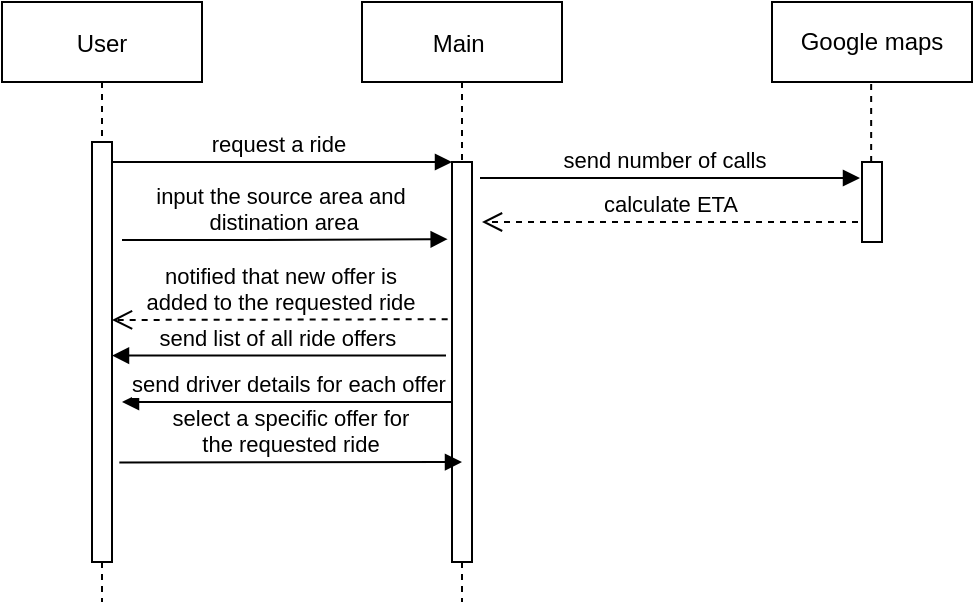<mxfile version="14.7.9" type="device"><diagram id="kgpKYQtTHZ0yAKxKKP6v" name="Page-1"><mxGraphModel dx="599" dy="293" grid="1" gridSize="10" guides="1" tooltips="1" connect="1" arrows="1" fold="1" page="1" pageScale="1" pageWidth="850" pageHeight="1100" math="0" shadow="0"><root><mxCell id="0"/><mxCell id="1" parent="0"/><mxCell id="3nuBFxr9cyL0pnOWT2aG-1" value="User" style="shape=umlLifeline;perimeter=lifelinePerimeter;container=1;collapsible=0;recursiveResize=0;rounded=0;shadow=0;strokeWidth=1;" parent="1" vertex="1"><mxGeometry x="120" y="80" width="100" height="300" as="geometry"/></mxCell><mxCell id="3nuBFxr9cyL0pnOWT2aG-2" value="" style="points=[];perimeter=orthogonalPerimeter;rounded=0;shadow=0;strokeWidth=1;" parent="3nuBFxr9cyL0pnOWT2aG-1" vertex="1"><mxGeometry x="45" y="70" width="10" height="210" as="geometry"/></mxCell><mxCell id="3nuBFxr9cyL0pnOWT2aG-5" value="Main " style="shape=umlLifeline;perimeter=lifelinePerimeter;container=1;collapsible=0;recursiveResize=0;rounded=0;shadow=0;strokeWidth=1;" parent="1" vertex="1"><mxGeometry x="300" y="80" width="100" height="300" as="geometry"/></mxCell><mxCell id="3nuBFxr9cyL0pnOWT2aG-6" value="" style="points=[];perimeter=orthogonalPerimeter;rounded=0;shadow=0;strokeWidth=1;" parent="3nuBFxr9cyL0pnOWT2aG-5" vertex="1"><mxGeometry x="45" y="80" width="10" height="200" as="geometry"/></mxCell><mxCell id="3nuBFxr9cyL0pnOWT2aG-8" value="request a ride " style="verticalAlign=bottom;endArrow=block;entryX=0;entryY=0;shadow=0;strokeWidth=1;" parent="1" source="3nuBFxr9cyL0pnOWT2aG-2" target="3nuBFxr9cyL0pnOWT2aG-6" edge="1"><mxGeometry relative="1" as="geometry"><mxPoint x="275" y="160" as="sourcePoint"/></mxGeometry></mxCell><mxCell id="3nuBFxr9cyL0pnOWT2aG-4" value="" style="points=[];perimeter=orthogonalPerimeter;rounded=0;shadow=0;strokeWidth=1;" parent="1" vertex="1"><mxGeometry x="550" y="160" width="10" height="40" as="geometry"/></mxCell><mxCell id="qaaI46k_3Flr2O-D5jYa-2" value="Google maps" style="rounded=0;whiteSpace=wrap;html=1;" vertex="1" parent="1"><mxGeometry x="505" y="80" width="100" height="40" as="geometry"/></mxCell><mxCell id="qaaI46k_3Flr2O-D5jYa-3" value="" style="endArrow=none;dashed=1;html=1;" edge="1" parent="1"><mxGeometry width="50" height="50" relative="1" as="geometry"><mxPoint x="554.58" y="160" as="sourcePoint"/><mxPoint x="554.58" y="120" as="targetPoint"/></mxGeometry></mxCell><mxCell id="qaaI46k_3Flr2O-D5jYa-4" value="input the source area and&lt;br&gt;&amp;nbsp;distination area" style="html=1;verticalAlign=bottom;endArrow=block;entryX=-0.217;entryY=0.193;entryDx=0;entryDy=0;entryPerimeter=0;" edge="1" parent="1" target="3nuBFxr9cyL0pnOWT2aG-6"><mxGeometry x="-0.032" width="80" relative="1" as="geometry"><mxPoint x="180" y="199" as="sourcePoint"/><mxPoint x="350" y="180" as="targetPoint"/><Array as="points"><mxPoint x="240" y="199"/></Array><mxPoint as="offset"/></mxGeometry></mxCell><mxCell id="qaaI46k_3Flr2O-D5jYa-5" value="notified that new offer is &lt;br&gt;added to the requested ride" style="html=1;verticalAlign=bottom;endArrow=open;dashed=1;endSize=8;exitX=-0.217;exitY=0.393;exitDx=0;exitDy=0;exitPerimeter=0;" edge="1" parent="1" source="3nuBFxr9cyL0pnOWT2aG-6"><mxGeometry relative="1" as="geometry"><mxPoint x="340" y="240" as="sourcePoint"/><mxPoint x="175" y="239" as="targetPoint"/></mxGeometry></mxCell><mxCell id="qaaI46k_3Flr2O-D5jYa-6" value="send list of all ride offers&amp;nbsp;" style="html=1;verticalAlign=bottom;endArrow=block;exitX=-0.3;exitY=0.484;exitDx=0;exitDy=0;exitPerimeter=0;" edge="1" parent="1" source="3nuBFxr9cyL0pnOWT2aG-6" target="3nuBFxr9cyL0pnOWT2aG-2"><mxGeometry x="-0.001" width="80" relative="1" as="geometry"><mxPoint x="345" y="270" as="sourcePoint"/><mxPoint x="190" y="261" as="targetPoint"/><mxPoint as="offset"/></mxGeometry></mxCell><mxCell id="qaaI46k_3Flr2O-D5jYa-7" value="send driver details for each offer" style="html=1;verticalAlign=bottom;endArrow=block;" edge="1" parent="1"><mxGeometry width="80" relative="1" as="geometry"><mxPoint x="345" y="280" as="sourcePoint"/><mxPoint x="180" y="280" as="targetPoint"/></mxGeometry></mxCell><mxCell id="qaaI46k_3Flr2O-D5jYa-8" value="select a specific offer for &lt;br&gt;the requested ride" style="html=1;verticalAlign=bottom;endArrow=block;entryX=0.5;entryY=0.75;entryDx=0;entryDy=0;entryPerimeter=0;exitX=1.367;exitY=0.763;exitDx=0;exitDy=0;exitPerimeter=0;" edge="1" parent="1" source="3nuBFxr9cyL0pnOWT2aG-2" target="3nuBFxr9cyL0pnOWT2aG-6"><mxGeometry width="80" relative="1" as="geometry"><mxPoint x="180" y="310" as="sourcePoint"/><mxPoint x="340" y="310" as="targetPoint"/></mxGeometry></mxCell><mxCell id="qaaI46k_3Flr2O-D5jYa-9" value="send number of calls" style="html=1;verticalAlign=bottom;endArrow=block;" edge="1" parent="1"><mxGeometry x="-0.039" width="80" relative="1" as="geometry"><mxPoint x="359" y="168" as="sourcePoint"/><mxPoint x="549" y="168" as="targetPoint"/><mxPoint as="offset"/></mxGeometry></mxCell><mxCell id="qaaI46k_3Flr2O-D5jYa-10" value="calculate ETA" style="html=1;verticalAlign=bottom;endArrow=open;dashed=1;endSize=8;" edge="1" parent="1"><mxGeometry relative="1" as="geometry"><mxPoint x="548" y="190" as="sourcePoint"/><mxPoint x="360" y="190" as="targetPoint"/></mxGeometry></mxCell></root></mxGraphModel></diagram></mxfile>